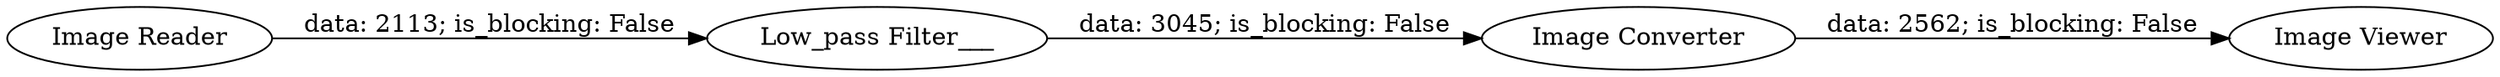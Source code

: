 digraph {
	"-851090603470681643_3" [label="Image Converter"]
	"-851090603470681643_7" [label="Image Reader"]
	"-851090603470681643_4" [label="Image Viewer"]
	"-851090603470681643_2" [label="Low_pass Filter___"]
	"-851090603470681643_7" -> "-851090603470681643_2" [label="data: 2113; is_blocking: False"]
	"-851090603470681643_2" -> "-851090603470681643_3" [label="data: 3045; is_blocking: False"]
	"-851090603470681643_3" -> "-851090603470681643_4" [label="data: 2562; is_blocking: False"]
	rankdir=LR
}

